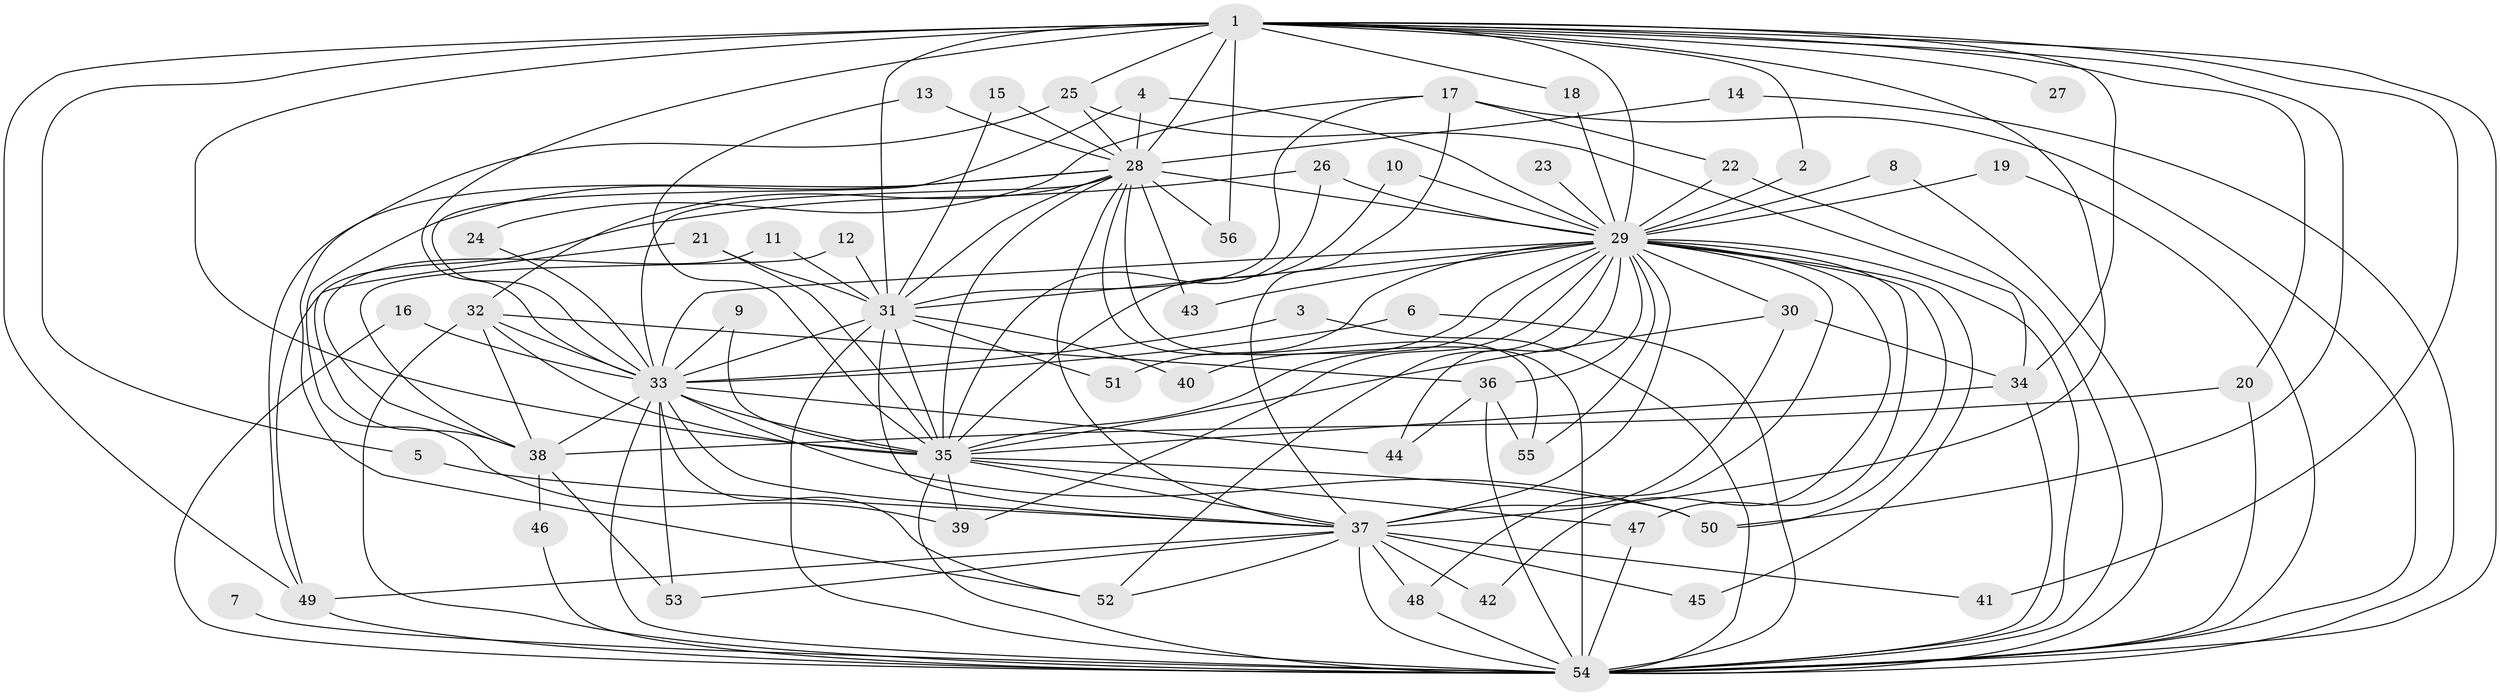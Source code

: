 // original degree distribution, {21: 0.017857142857142856, 13: 0.008928571428571428, 16: 0.017857142857142856, 35: 0.008928571428571428, 36: 0.008928571428571428, 15: 0.008928571428571428, 20: 0.008928571428571428, 26: 0.008928571428571428, 5: 0.0625, 2: 0.5892857142857143, 3: 0.16071428571428573, 4: 0.07142857142857142, 11: 0.008928571428571428, 8: 0.008928571428571428, 7: 0.008928571428571428}
// Generated by graph-tools (version 1.1) at 2025/25/03/09/25 03:25:51]
// undirected, 56 vertices, 146 edges
graph export_dot {
graph [start="1"]
  node [color=gray90,style=filled];
  1;
  2;
  3;
  4;
  5;
  6;
  7;
  8;
  9;
  10;
  11;
  12;
  13;
  14;
  15;
  16;
  17;
  18;
  19;
  20;
  21;
  22;
  23;
  24;
  25;
  26;
  27;
  28;
  29;
  30;
  31;
  32;
  33;
  34;
  35;
  36;
  37;
  38;
  39;
  40;
  41;
  42;
  43;
  44;
  45;
  46;
  47;
  48;
  49;
  50;
  51;
  52;
  53;
  54;
  55;
  56;
  1 -- 2 [weight=1.0];
  1 -- 5 [weight=1.0];
  1 -- 18 [weight=1.0];
  1 -- 20 [weight=1.0];
  1 -- 25 [weight=1.0];
  1 -- 27 [weight=2.0];
  1 -- 28 [weight=5.0];
  1 -- 29 [weight=2.0];
  1 -- 31 [weight=3.0];
  1 -- 33 [weight=2.0];
  1 -- 34 [weight=2.0];
  1 -- 35 [weight=2.0];
  1 -- 37 [weight=2.0];
  1 -- 41 [weight=1.0];
  1 -- 49 [weight=1.0];
  1 -- 50 [weight=1.0];
  1 -- 54 [weight=2.0];
  1 -- 56 [weight=1.0];
  2 -- 29 [weight=1.0];
  3 -- 33 [weight=1.0];
  3 -- 54 [weight=1.0];
  4 -- 28 [weight=1.0];
  4 -- 29 [weight=1.0];
  4 -- 33 [weight=1.0];
  5 -- 37 [weight=1.0];
  6 -- 33 [weight=1.0];
  6 -- 54 [weight=1.0];
  7 -- 54 [weight=1.0];
  8 -- 29 [weight=1.0];
  8 -- 54 [weight=1.0];
  9 -- 33 [weight=1.0];
  9 -- 35 [weight=1.0];
  10 -- 29 [weight=1.0];
  10 -- 35 [weight=1.0];
  11 -- 31 [weight=1.0];
  11 -- 38 [weight=1.0];
  12 -- 31 [weight=1.0];
  12 -- 38 [weight=1.0];
  13 -- 28 [weight=1.0];
  13 -- 35 [weight=1.0];
  14 -- 28 [weight=1.0];
  14 -- 54 [weight=1.0];
  15 -- 28 [weight=1.0];
  15 -- 31 [weight=1.0];
  16 -- 33 [weight=1.0];
  16 -- 54 [weight=2.0];
  17 -- 22 [weight=1.0];
  17 -- 24 [weight=1.0];
  17 -- 31 [weight=1.0];
  17 -- 37 [weight=1.0];
  17 -- 54 [weight=1.0];
  18 -- 29 [weight=1.0];
  19 -- 29 [weight=1.0];
  19 -- 54 [weight=1.0];
  20 -- 38 [weight=1.0];
  20 -- 54 [weight=1.0];
  21 -- 31 [weight=1.0];
  21 -- 35 [weight=1.0];
  21 -- 49 [weight=1.0];
  22 -- 29 [weight=1.0];
  22 -- 54 [weight=1.0];
  23 -- 29 [weight=1.0];
  24 -- 33 [weight=1.0];
  25 -- 28 [weight=1.0];
  25 -- 34 [weight=1.0];
  25 -- 52 [weight=1.0];
  26 -- 29 [weight=1.0];
  26 -- 35 [weight=1.0];
  26 -- 38 [weight=1.0];
  28 -- 29 [weight=3.0];
  28 -- 31 [weight=2.0];
  28 -- 32 [weight=1.0];
  28 -- 33 [weight=2.0];
  28 -- 35 [weight=2.0];
  28 -- 37 [weight=2.0];
  28 -- 39 [weight=1.0];
  28 -- 43 [weight=1.0];
  28 -- 49 [weight=1.0];
  28 -- 54 [weight=4.0];
  28 -- 55 [weight=1.0];
  28 -- 56 [weight=1.0];
  29 -- 30 [weight=1.0];
  29 -- 31 [weight=2.0];
  29 -- 33 [weight=2.0];
  29 -- 35 [weight=1.0];
  29 -- 36 [weight=1.0];
  29 -- 37 [weight=1.0];
  29 -- 39 [weight=1.0];
  29 -- 40 [weight=2.0];
  29 -- 42 [weight=1.0];
  29 -- 43 [weight=1.0];
  29 -- 44 [weight=2.0];
  29 -- 45 [weight=1.0];
  29 -- 47 [weight=1.0];
  29 -- 48 [weight=1.0];
  29 -- 50 [weight=1.0];
  29 -- 51 [weight=1.0];
  29 -- 52 [weight=1.0];
  29 -- 54 [weight=2.0];
  29 -- 55 [weight=1.0];
  30 -- 34 [weight=1.0];
  30 -- 35 [weight=1.0];
  30 -- 37 [weight=2.0];
  31 -- 33 [weight=1.0];
  31 -- 35 [weight=1.0];
  31 -- 37 [weight=1.0];
  31 -- 40 [weight=1.0];
  31 -- 51 [weight=1.0];
  31 -- 54 [weight=2.0];
  32 -- 33 [weight=1.0];
  32 -- 35 [weight=1.0];
  32 -- 36 [weight=1.0];
  32 -- 38 [weight=1.0];
  32 -- 54 [weight=2.0];
  33 -- 35 [weight=2.0];
  33 -- 37 [weight=2.0];
  33 -- 38 [weight=1.0];
  33 -- 44 [weight=1.0];
  33 -- 50 [weight=1.0];
  33 -- 52 [weight=1.0];
  33 -- 53 [weight=1.0];
  33 -- 54 [weight=2.0];
  34 -- 35 [weight=1.0];
  34 -- 54 [weight=1.0];
  35 -- 37 [weight=2.0];
  35 -- 39 [weight=1.0];
  35 -- 47 [weight=1.0];
  35 -- 50 [weight=1.0];
  35 -- 54 [weight=1.0];
  36 -- 44 [weight=1.0];
  36 -- 54 [weight=2.0];
  36 -- 55 [weight=1.0];
  37 -- 41 [weight=1.0];
  37 -- 42 [weight=1.0];
  37 -- 45 [weight=1.0];
  37 -- 48 [weight=2.0];
  37 -- 49 [weight=2.0];
  37 -- 52 [weight=1.0];
  37 -- 53 [weight=1.0];
  37 -- 54 [weight=1.0];
  38 -- 46 [weight=1.0];
  38 -- 53 [weight=1.0];
  46 -- 54 [weight=1.0];
  47 -- 54 [weight=1.0];
  48 -- 54 [weight=1.0];
  49 -- 54 [weight=1.0];
}

